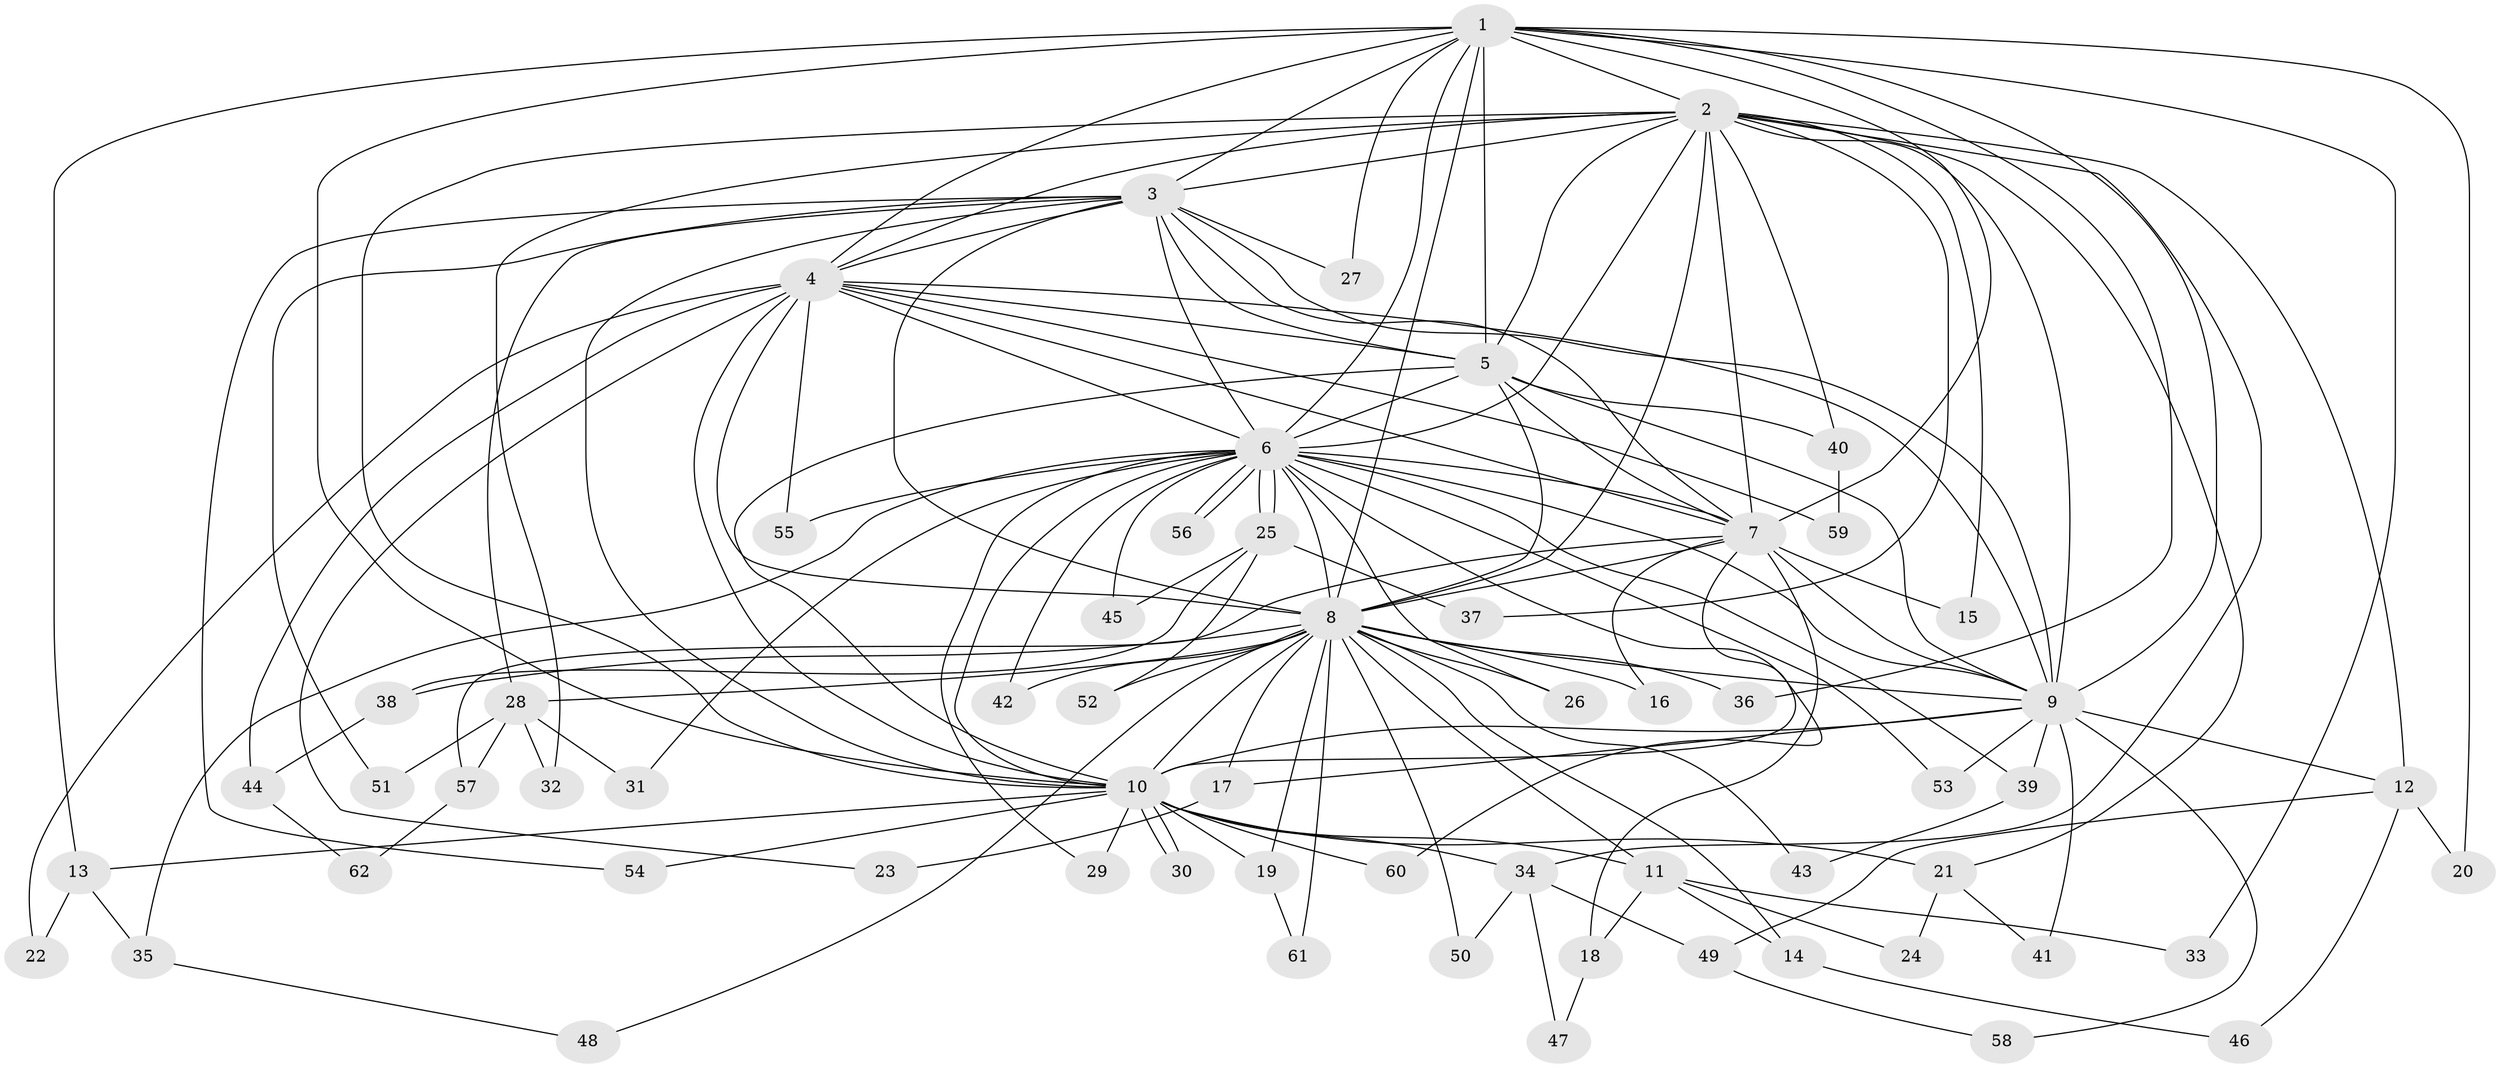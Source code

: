 // Generated by graph-tools (version 1.1) at 2025/01/03/09/25 03:01:21]
// undirected, 62 vertices, 149 edges
graph export_dot {
graph [start="1"]
  node [color=gray90,style=filled];
  1;
  2;
  3;
  4;
  5;
  6;
  7;
  8;
  9;
  10;
  11;
  12;
  13;
  14;
  15;
  16;
  17;
  18;
  19;
  20;
  21;
  22;
  23;
  24;
  25;
  26;
  27;
  28;
  29;
  30;
  31;
  32;
  33;
  34;
  35;
  36;
  37;
  38;
  39;
  40;
  41;
  42;
  43;
  44;
  45;
  46;
  47;
  48;
  49;
  50;
  51;
  52;
  53;
  54;
  55;
  56;
  57;
  58;
  59;
  60;
  61;
  62;
  1 -- 2;
  1 -- 3;
  1 -- 4;
  1 -- 5;
  1 -- 6;
  1 -- 7;
  1 -- 8;
  1 -- 9;
  1 -- 10;
  1 -- 13;
  1 -- 20;
  1 -- 27;
  1 -- 33;
  1 -- 36;
  2 -- 3;
  2 -- 4;
  2 -- 5;
  2 -- 6;
  2 -- 7;
  2 -- 8;
  2 -- 9;
  2 -- 10;
  2 -- 12;
  2 -- 15;
  2 -- 21;
  2 -- 32;
  2 -- 34;
  2 -- 37;
  2 -- 40;
  3 -- 4;
  3 -- 5;
  3 -- 6;
  3 -- 7;
  3 -- 8;
  3 -- 9;
  3 -- 10;
  3 -- 27;
  3 -- 28;
  3 -- 51;
  3 -- 54;
  4 -- 5;
  4 -- 6;
  4 -- 7;
  4 -- 8;
  4 -- 9;
  4 -- 10;
  4 -- 22;
  4 -- 23;
  4 -- 44;
  4 -- 55;
  4 -- 59;
  5 -- 6;
  5 -- 7;
  5 -- 8;
  5 -- 9;
  5 -- 10;
  5 -- 40;
  6 -- 7;
  6 -- 8;
  6 -- 9;
  6 -- 10;
  6 -- 25;
  6 -- 25;
  6 -- 26;
  6 -- 29;
  6 -- 31;
  6 -- 35;
  6 -- 39;
  6 -- 42;
  6 -- 45;
  6 -- 53;
  6 -- 55;
  6 -- 56;
  6 -- 56;
  6 -- 60;
  7 -- 8;
  7 -- 9;
  7 -- 10;
  7 -- 15;
  7 -- 16;
  7 -- 18;
  7 -- 57;
  8 -- 9;
  8 -- 10;
  8 -- 11;
  8 -- 14;
  8 -- 16;
  8 -- 17;
  8 -- 19;
  8 -- 26;
  8 -- 28;
  8 -- 36;
  8 -- 38;
  8 -- 42;
  8 -- 43;
  8 -- 48;
  8 -- 50;
  8 -- 52;
  8 -- 61;
  9 -- 10;
  9 -- 12;
  9 -- 17;
  9 -- 39;
  9 -- 41;
  9 -- 53;
  9 -- 58;
  10 -- 11;
  10 -- 13;
  10 -- 19;
  10 -- 21;
  10 -- 29;
  10 -- 30;
  10 -- 30;
  10 -- 34;
  10 -- 54;
  10 -- 60;
  11 -- 14;
  11 -- 18;
  11 -- 24;
  11 -- 33;
  12 -- 20;
  12 -- 46;
  12 -- 49;
  13 -- 22;
  13 -- 35;
  14 -- 46;
  17 -- 23;
  18 -- 47;
  19 -- 61;
  21 -- 24;
  21 -- 41;
  25 -- 37;
  25 -- 38;
  25 -- 45;
  25 -- 52;
  28 -- 31;
  28 -- 32;
  28 -- 51;
  28 -- 57;
  34 -- 47;
  34 -- 49;
  34 -- 50;
  35 -- 48;
  38 -- 44;
  39 -- 43;
  40 -- 59;
  44 -- 62;
  49 -- 58;
  57 -- 62;
}
